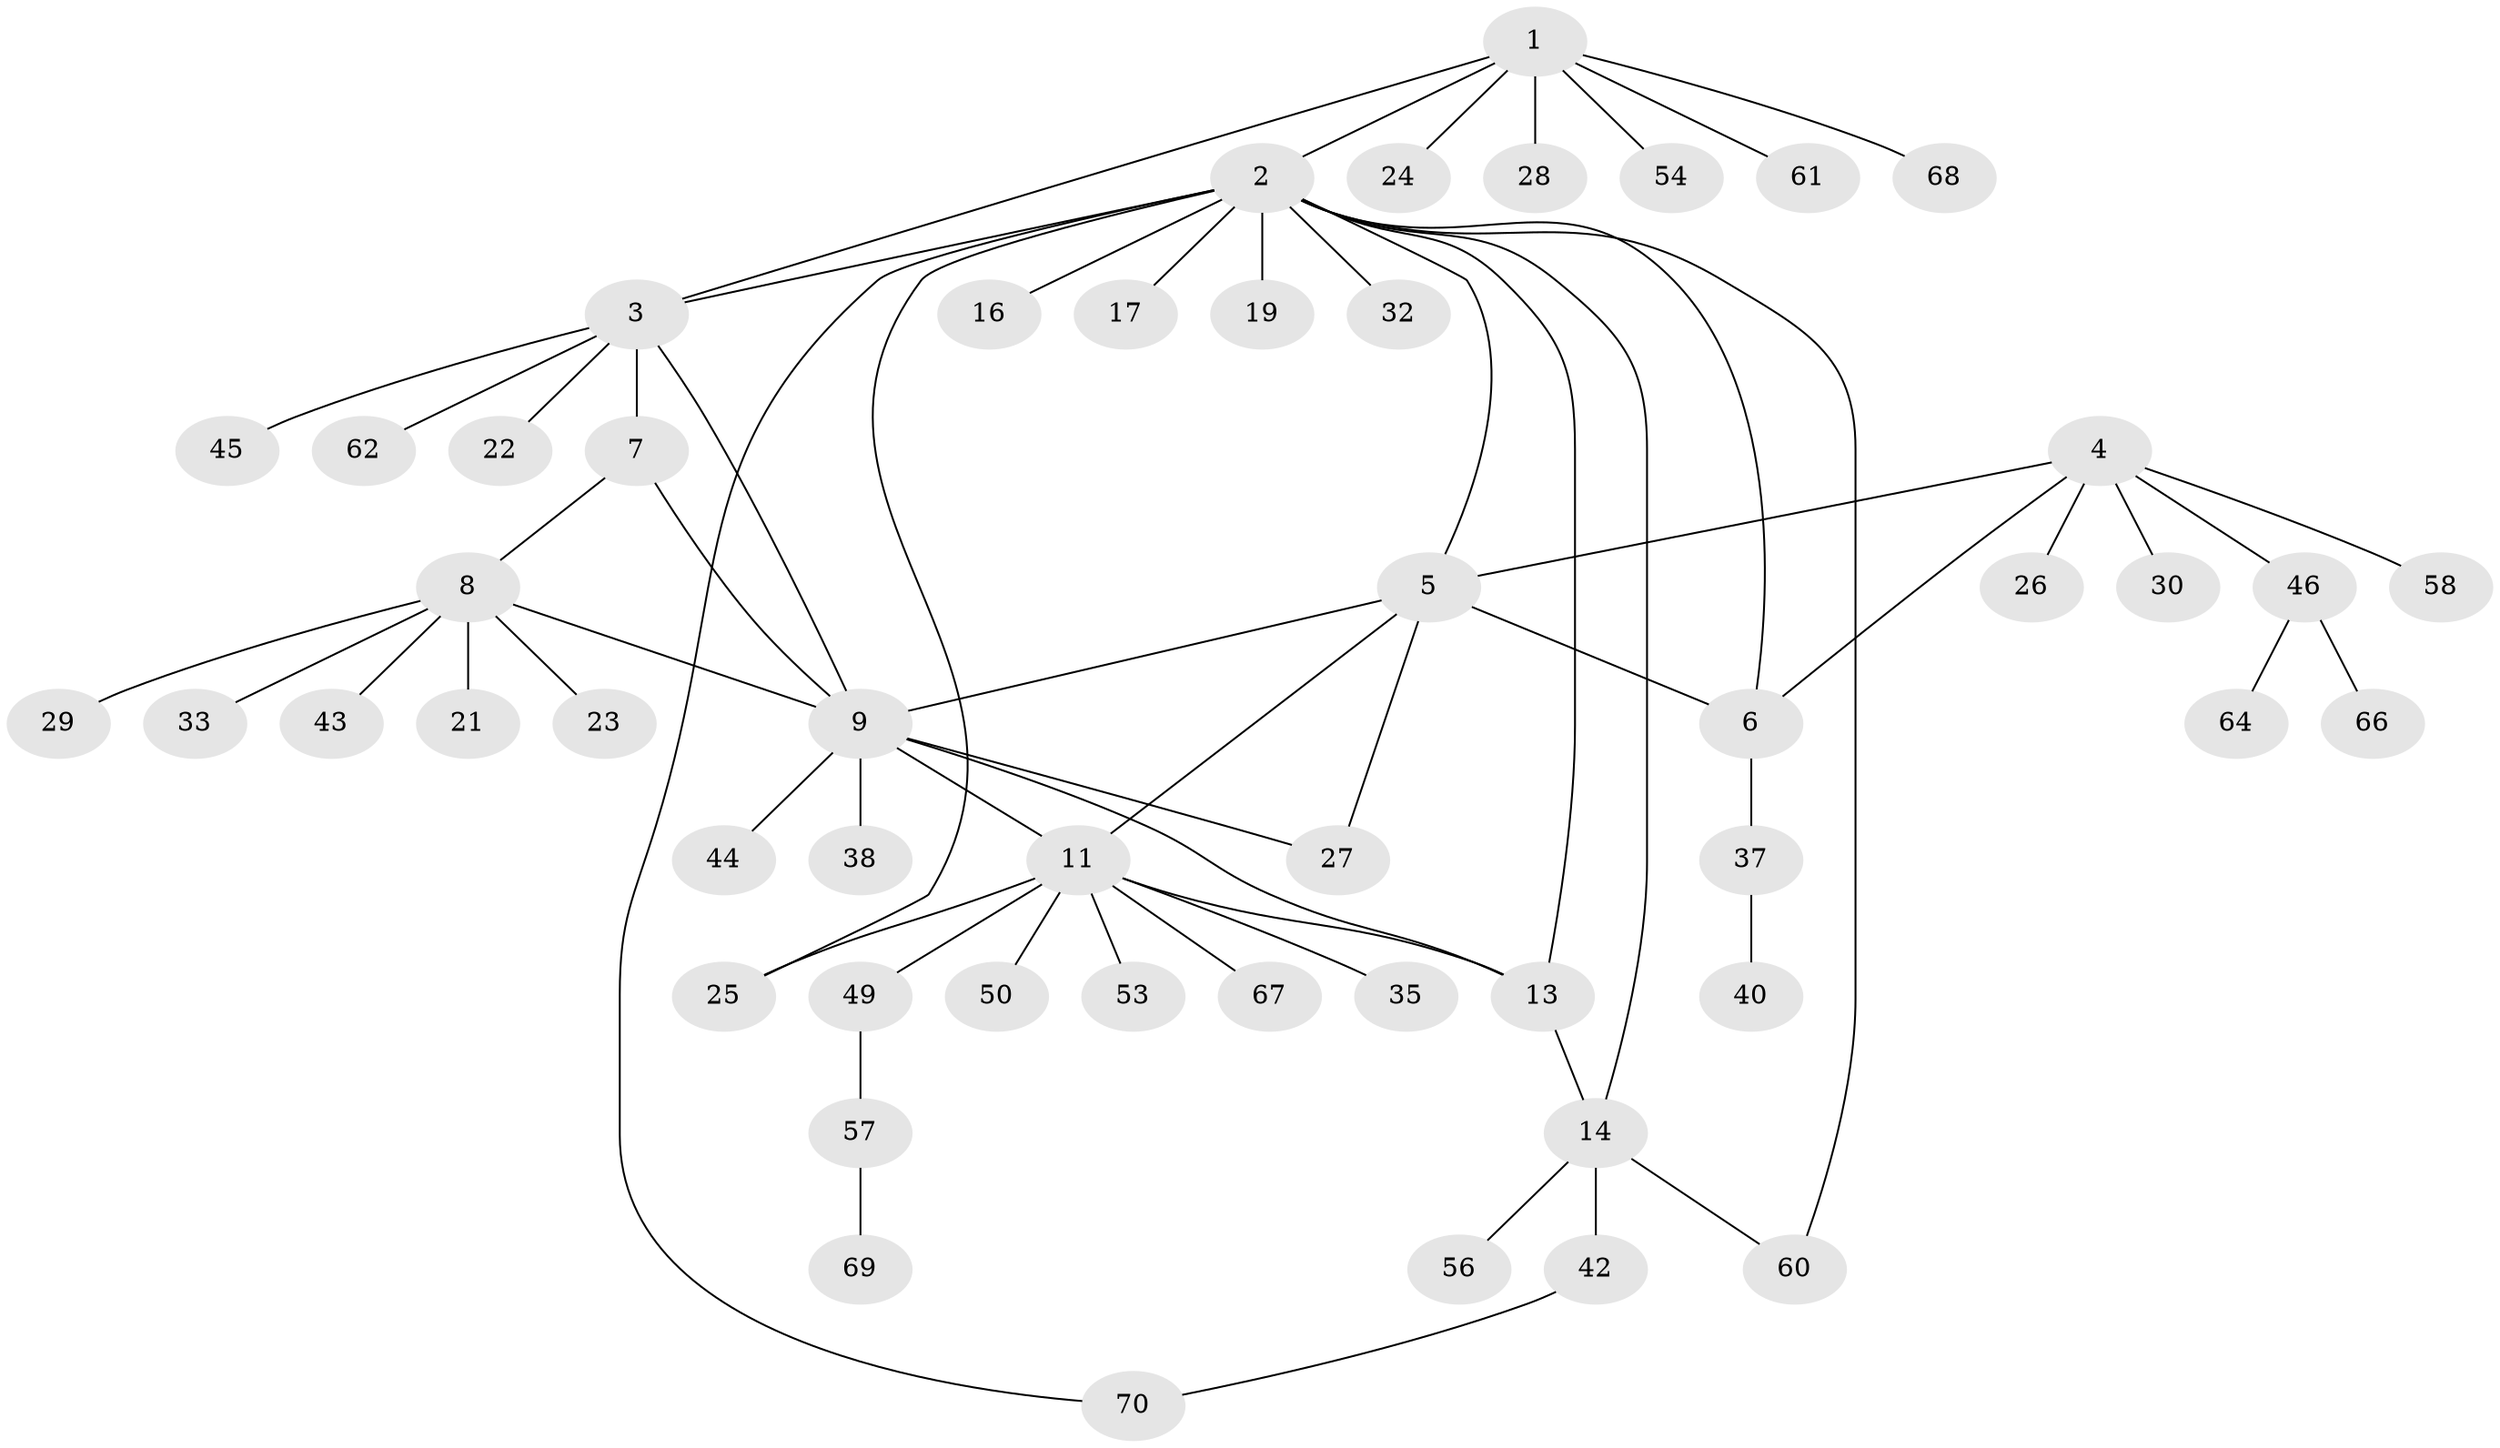 // original degree distribution, {8: 0.05555555555555555, 7: 0.06944444444444445, 5: 0.041666666666666664, 3: 0.06944444444444445, 4: 0.013888888888888888, 6: 0.013888888888888888, 1: 0.5694444444444444, 2: 0.16666666666666666}
// Generated by graph-tools (version 1.1) at 2025/11/02/27/25 16:11:34]
// undirected, 52 vertices, 65 edges
graph export_dot {
graph [start="1"]
  node [color=gray90,style=filled];
  1 [super="+18"];
  2 [super="+15"];
  3 [super="+51"];
  4 [super="+20"];
  5 [super="+55"];
  6 [super="+34"];
  7;
  8 [super="+31"];
  9 [super="+10"];
  11 [super="+12"];
  13;
  14 [super="+59"];
  16;
  17;
  19;
  21 [super="+39"];
  22;
  23 [super="+36"];
  24;
  25;
  26;
  27;
  28 [super="+41"];
  29;
  30 [super="+65"];
  32;
  33;
  35 [super="+71"];
  37 [super="+52"];
  38;
  40;
  42 [super="+47"];
  43;
  44;
  45;
  46 [super="+48"];
  49;
  50;
  53;
  54;
  56;
  57 [super="+63"];
  58;
  60;
  61;
  62;
  64 [super="+72"];
  66;
  67;
  68;
  69;
  70;
  1 -- 2;
  1 -- 3;
  1 -- 24;
  1 -- 28;
  1 -- 54;
  1 -- 61;
  1 -- 68;
  2 -- 3;
  2 -- 5;
  2 -- 19;
  2 -- 25;
  2 -- 60;
  2 -- 70;
  2 -- 16;
  2 -- 17;
  2 -- 32;
  2 -- 6;
  2 -- 13;
  2 -- 14;
  3 -- 7;
  3 -- 22;
  3 -- 45;
  3 -- 62;
  3 -- 9;
  4 -- 5;
  4 -- 6;
  4 -- 26;
  4 -- 30;
  4 -- 46;
  4 -- 58;
  5 -- 6;
  5 -- 9;
  5 -- 11;
  5 -- 27;
  6 -- 37;
  7 -- 8;
  7 -- 9;
  8 -- 9;
  8 -- 21;
  8 -- 23;
  8 -- 29;
  8 -- 33;
  8 -- 43;
  9 -- 13;
  9 -- 27;
  9 -- 44;
  9 -- 38;
  9 -- 11 [weight=2];
  11 -- 13;
  11 -- 25;
  11 -- 35;
  11 -- 67;
  11 -- 49;
  11 -- 50;
  11 -- 53;
  13 -- 14;
  14 -- 42;
  14 -- 56;
  14 -- 60;
  37 -- 40;
  42 -- 70;
  46 -- 64;
  46 -- 66;
  49 -- 57;
  57 -- 69;
}
